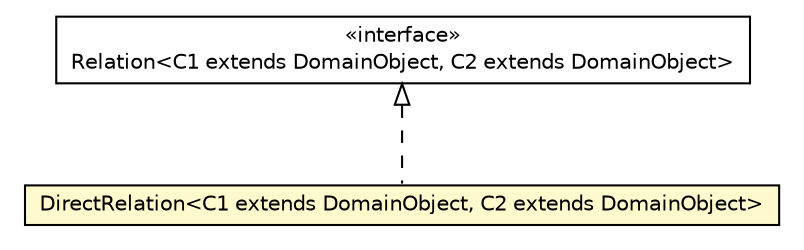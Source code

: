 #!/usr/local/bin/dot
#
# Class diagram 
# Generated by UMLGraph version 5.1 (http://www.umlgraph.org/)
#

digraph G {
	edge [fontname="Helvetica",fontsize=10,labelfontname="Helvetica",labelfontsize=10];
	node [fontname="Helvetica",fontsize=10,shape=plaintext];
	nodesep=0.25;
	ranksep=0.5;
	// pt.ist.fenixframework.dml.runtime.Relation<C1 extends pt.ist.fenixframework.DomainObject, C2 extends pt.ist.fenixframework.DomainObject>
	c19613 [label=<<table title="pt.ist.fenixframework.dml.runtime.Relation" border="0" cellborder="1" cellspacing="0" cellpadding="2" port="p" href="./Relation.html">
		<tr><td><table border="0" cellspacing="0" cellpadding="1">
<tr><td align="center" balign="center"> &#171;interface&#187; </td></tr>
<tr><td align="center" balign="center"> Relation&lt;C1 extends DomainObject, C2 extends DomainObject&gt; </td></tr>
		</table></td></tr>
		</table>>, fontname="Helvetica", fontcolor="black", fontsize=10.0];
	// pt.ist.fenixframework.dml.runtime.DirectRelation<C1 extends pt.ist.fenixframework.DomainObject, C2 extends pt.ist.fenixframework.DomainObject>
	c19615 [label=<<table title="pt.ist.fenixframework.dml.runtime.DirectRelation" border="0" cellborder="1" cellspacing="0" cellpadding="2" port="p" bgcolor="lemonChiffon" href="./DirectRelation.html">
		<tr><td><table border="0" cellspacing="0" cellpadding="1">
<tr><td align="center" balign="center"> DirectRelation&lt;C1 extends DomainObject, C2 extends DomainObject&gt; </td></tr>
		</table></td></tr>
		</table>>, fontname="Helvetica", fontcolor="black", fontsize=10.0];
	//pt.ist.fenixframework.dml.runtime.DirectRelation<C1 extends pt.ist.fenixframework.DomainObject, C2 extends pt.ist.fenixframework.DomainObject> implements pt.ist.fenixframework.dml.runtime.Relation<C1 extends pt.ist.fenixframework.DomainObject, C2 extends pt.ist.fenixframework.DomainObject>
	c19613:p -> c19615:p [dir=back,arrowtail=empty,style=dashed];
}

